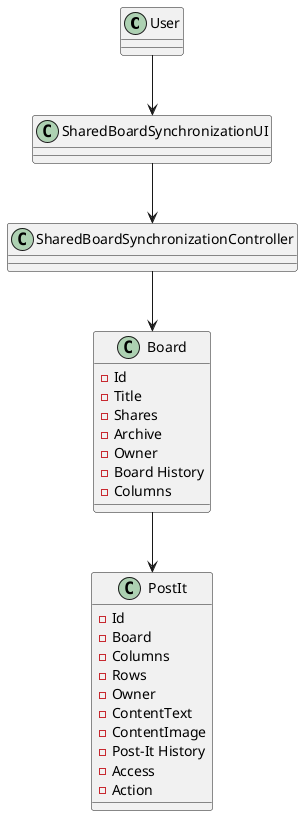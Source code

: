 @startuml

class User

class PostIt{
    -Id
    -Board
    -Columns
    -Rows
    -Owner
    -ContentText
    -ContentImage
    -Post-It History
    -Access
    -Action
}



class Board{
    -Id
    -Title
    -Shares
    -Archive
    -Owner
    -Board History
    -Columns
}

class SharedBoardSynchronizationUI

class SharedBoardSynchronizationController

User-->SharedBoardSynchronizationUI
SharedBoardSynchronizationUI-->SharedBoardSynchronizationController
SharedBoardSynchronizationController-->Board
Board-->PostIt

@enduml